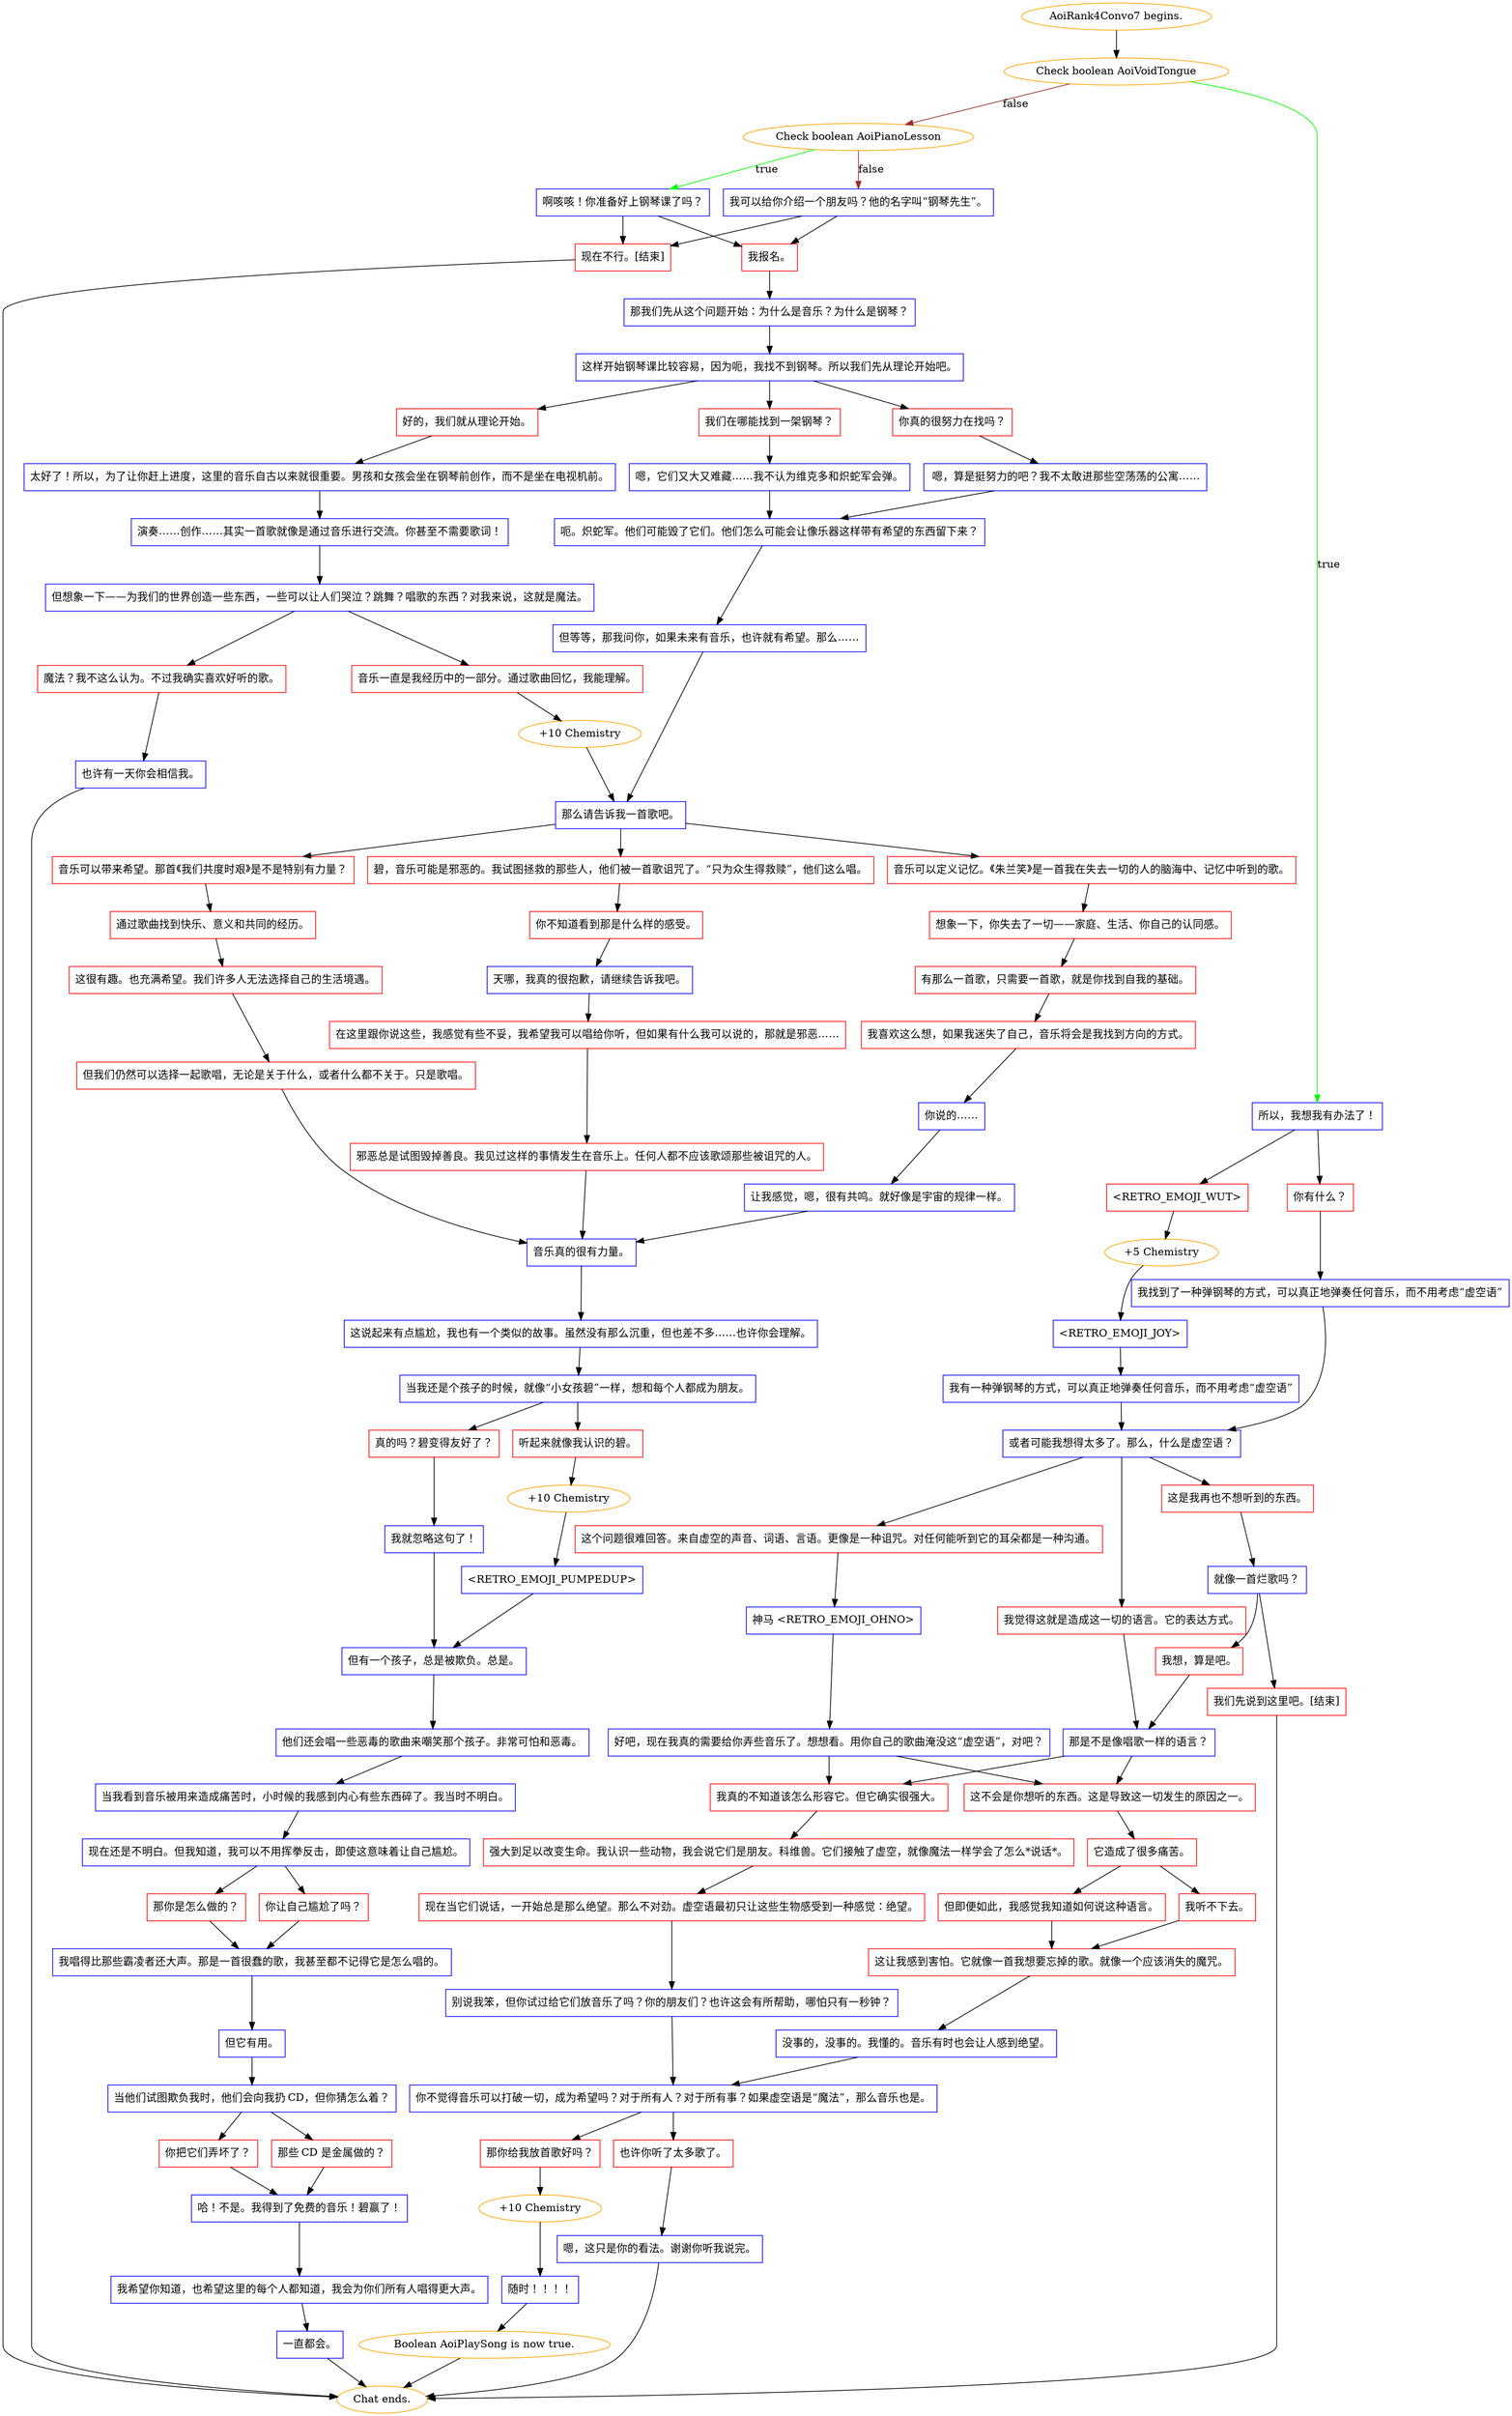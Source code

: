 digraph {
	"AoiRank4Convo7 begins." [color=orange];
		"AoiRank4Convo7 begins." -> j2536274314;
	j2536274314 [label="Check boolean AoiVoidTongue",color=orange];
		j2536274314 -> j935735948 [label=true,color=green];
		j2536274314 -> j3819763007 [label=false,color=brown];
	j935735948 [label="所以，我想我有办法了！",shape=box,color=blue];
		j935735948 -> j3239508617;
		j935735948 -> j2172954072;
	j3819763007 [label="Check boolean AoiPianoLesson",color=orange];
		j3819763007 -> j278639084 [label=true,color=green];
		j3819763007 -> j1092425459 [label=false,color=brown];
	j3239508617 [label="<RETRO_EMOJI_WUT>",shape=box,color=red];
		j3239508617 -> j3866899510;
	j2172954072 [label="你有什么？",shape=box,color=red];
		j2172954072 -> j242473390;
	j278639084 [label="啊咳咳！你准备好上钢琴课了吗？",shape=box,color=blue];
		j278639084 -> j2147286573;
		j278639084 -> j2609053590;
	j1092425459 [label="我可以给你介绍一个朋友吗？他的名字叫“钢琴先生”。",shape=box,color=blue];
		j1092425459 -> j2147286573;
		j1092425459 -> j2609053590;
	j3866899510 [label="+5 Chemistry",color=orange];
		j3866899510 -> j1944112172;
	j242473390 [label="我找到了一种弹钢琴的方式，可以真正地弹奏任何音乐，而不用考虑“虚空语”",shape=box,color=blue];
		j242473390 -> j307093975;
	j2147286573 [label="我报名。",shape=box,color=red];
		j2147286573 -> j2823171494;
	j2609053590 [label="现在不行。[结束]",shape=box,color=red];
		j2609053590 -> "Chat ends.";
	j1944112172 [label="<RETRO_EMOJI_JOY>",shape=box,color=blue];
		j1944112172 -> j493113970;
	j307093975 [label="或者可能我想得太多了。那么，什么是虚空语？",shape=box,color=blue];
		j307093975 -> j959860886;
		j307093975 -> j1098707382;
		j307093975 -> j2416770937;
	j2823171494 [label="那我们先从这个问题开始：为什么是音乐？为什么是钢琴？",shape=box,color=blue];
		j2823171494 -> j3110867879;
	"Chat ends." [color=orange];
	j493113970 [label="我有一种弹钢琴的方式，可以真正地弹奏任何音乐，而不用考虑“虚空语”",shape=box,color=blue];
		j493113970 -> j307093975;
	j959860886 [label="这个问题很难回答。来自虚空的声音、词语、言语。更像是一种诅咒。对任何能听到它的耳朵都是一种沟通。",shape=box,color=red];
		j959860886 -> j3149156341;
	j1098707382 [label="这是我再也不想听到的东西。",shape=box,color=red];
		j1098707382 -> j3089717661;
	j2416770937 [label="我觉得这就是造成这一切的语言。它的表达方式。",shape=box,color=red];
		j2416770937 -> j3144104613;
	j3110867879 [label="这样开始钢琴课比较容易，因为呃，我找不到钢琴。所以我们先从理论开始吧。",shape=box,color=blue];
		j3110867879 -> j3256011011;
		j3110867879 -> j1764063966;
		j3110867879 -> j1360784064;
	j3149156341 [label="神马 <RETRO_EMOJI_OHNO>",shape=box,color=blue];
		j3149156341 -> j3032597431;
	j3089717661 [label="就像一首烂歌吗？",shape=box,color=blue];
		j3089717661 -> j59618124;
		j3089717661 -> j587164036;
	j3144104613 [label="那是不是像唱歌一样的语言？",shape=box,color=blue];
		j3144104613 -> j325290538;
		j3144104613 -> j475030806;
	j3256011011 [label="好的，我们就从理论开始。",shape=box,color=red];
		j3256011011 -> j544268816;
	j1764063966 [label="你真的很努力在找吗？",shape=box,color=red];
		j1764063966 -> j191837165;
	j1360784064 [label="我们在哪能找到一架钢琴？",shape=box,color=red];
		j1360784064 -> j2371881336;
	j3032597431 [label="好吧，现在我真的需要给你弄些音乐了。想想看。用你自己的歌曲淹没这“虚空语”，对吧？",shape=box,color=blue];
		j3032597431 -> j325290538;
		j3032597431 -> j475030806;
	j59618124 [label="我们先说到这里吧。[结束]",shape=box,color=red];
		j59618124 -> "Chat ends.";
	j587164036 [label="我想，算是吧。",shape=box,color=red];
		j587164036 -> j3144104613;
	j325290538 [label="我真的不知道该怎么形容它。但它确实很强大。",shape=box,color=red];
		j325290538 -> j2079090725;
	j475030806 [label="这不会是你想听的东西。这是导致这一切发生的原因之一。",shape=box,color=red];
		j475030806 -> j1105033485;
	j544268816 [label="太好了！所以，为了让你赶上进度，这里的音乐自古以来就很重要。男孩和女孩会坐在钢琴前创作，而不是坐在电视机前。",shape=box,color=blue];
		j544268816 -> j3454772869;
	j191837165 [label=" 嗯，算是挺努力的吧？我不太敢进那些空荡荡的公寓……",shape=box,color=blue];
		j191837165 -> j457458561;
	j2371881336 [label="嗯，它们又大又难藏……我不认为维克多和炽蛇军会弹。",shape=box,color=blue];
		j2371881336 -> j457458561;
	j2079090725 [label="强大到足以改变生命。我认识一些动物，我会说它们是朋友。科维兽。它们接触了虚空，就像魔法一样学会了怎么*说话*。",shape=box,color=red];
		j2079090725 -> j3103501691;
	j1105033485 [label="它造成了很多痛苦。",shape=box,color=red];
		j1105033485 -> j1291223565;
		j1105033485 -> j466304621;
	j3454772869 [label="演奏……创作……其实一首歌就像是通过音乐进行交流。你甚至不需要歌词！",shape=box,color=blue];
		j3454772869 -> j3163665753;
	j457458561 [label="呃。炽蛇军。他们可能毁了它们。他们怎么可能会让像乐器这样带有希望的东西留下来？",shape=box,color=blue];
		j457458561 -> j925506036;
	j3103501691 [label="现在当它们说话，一开始总是那么绝望。那么不对劲。虚空语最初只让这些生物感受到一种感觉：绝望。",shape=box,color=red];
		j3103501691 -> j1486861531;
	j1291223565 [label="我听不下去。",shape=box,color=red];
		j1291223565 -> j2195052617;
	j466304621 [label="但即便如此，我感觉我知道如何说这种语言。",shape=box,color=red];
		j466304621 -> j2195052617;
	j3163665753 [label="但想象一下——为我们的世界创造一些东西，一些可以让人们哭泣？跳舞？唱歌的东西？对我来说，这就是魔法。",shape=box,color=blue];
		j3163665753 -> j41293183;
		j3163665753 -> j2353579289;
	j925506036 [label="但等等，那我问你，如果未来有音乐，也许就有希望。那么……",shape=box,color=blue];
		j925506036 -> j1509174513;
	j1486861531 [label="别说我笨，但你试过给它们放音乐了吗？你的朋友们？也许这会有所帮助，哪怕只有一秒钟？",shape=box,color=blue];
		j1486861531 -> j3581087424;
	j2195052617 [label="这让我感到害怕。它就像一首我想要忘掉的歌。就像一个应该消失的魔咒。",shape=box,color=red];
		j2195052617 -> j1503779588;
	j41293183 [label="魔法？我不这么认为。不过我确实喜欢好听的歌。",shape=box,color=red];
		j41293183 -> j813257643;
	j2353579289 [label="音乐一直是我经历中的一部分。通过歌曲回忆，我能理解。",shape=box,color=red];
		j2353579289 -> j1387999060;
	j1509174513 [label="那么请告诉我一首歌吧。",shape=box,color=blue];
		j1509174513 -> j2934178650;
		j1509174513 -> j1929879595;
		j1509174513 -> j2714996104;
	j3581087424 [label="你不觉得音乐可以打破一切，成为希望吗？对于所有人？对于所有事？如果虚空语是“魔法”，那么音乐也是。",shape=box,color=blue];
		j3581087424 -> j862903604;
		j3581087424 -> j1700841230;
	j1503779588 [label="没事的，没事的。我懂的。音乐有时也会让人感到绝望。",shape=box,color=blue];
		j1503779588 -> j3581087424;
	j813257643 [label="也许有一天你会相信我。",shape=box,color=blue];
		j813257643 -> "Chat ends.";
	j1387999060 [label="+10 Chemistry",color=orange];
		j1387999060 -> j1509174513;
	j2934178650 [label="音乐可以定义记忆。《朱兰笑》是一首我在失去一切的人的脑海中、记忆中听到的歌。",shape=box,color=red];
		j2934178650 -> j3706728754;
	j1929879595 [label="音乐可以带来希望。那首《我们共度时艰》是不是特别有力量？",shape=box,color=red];
		j1929879595 -> j1635405180;
	j2714996104 [label="碧，音乐可能是邪恶的。我试图拯救的那些人，他们被一首歌诅咒了。“只为众生得救赎”，他们这么唱。",shape=box,color=red];
		j2714996104 -> j4037288037;
	j862903604 [label="那你给我放首歌好吗？",shape=box,color=red];
		j862903604 -> j2680607098;
	j1700841230 [label="也许你听了太多歌了。",shape=box,color=red];
		j1700841230 -> j2255888950;
	j3706728754 [label="想象一下，你失去了一切——家庭、生活、你自己的认同感。",shape=box,color=red];
		j3706728754 -> j2679251675;
	j1635405180 [label="通过歌曲找到快乐、意义和共同的经历。",shape=box,color=red];
		j1635405180 -> j3343724008;
	j4037288037 [label="你不知道看到那是什么样的感受。",shape=box,color=red];
		j4037288037 -> j449484119;
	j2680607098 [label="+10 Chemistry",color=orange];
		j2680607098 -> j3590593119;
	j2255888950 [label="嗯，这只是你的看法。谢谢你听我说完。",shape=box,color=blue];
		j2255888950 -> "Chat ends.";
	j2679251675 [label="有那么一首歌，只需要一首歌，就是你找到自我的基础。",shape=box,color=red];
		j2679251675 -> j2338606436;
	j3343724008 [label="这很有趣。也充满希望。我们许多人无法选择自己的生活境遇。",shape=box,color=red];
		j3343724008 -> j839164456;
	j449484119 [label="天哪，我真的很抱歉，请继续告诉我吧。",shape=box,color=blue];
		j449484119 -> j2839545527;
	j3590593119 [label="随时！！！！",shape=box,color=blue];
		j3590593119 -> j4141513296;
	j2338606436 [label="我喜欢这么想，如果我迷失了自己，音乐将会是我找到方向的方式。",shape=box,color=red];
		j2338606436 -> j537216484;
	j839164456 [label="但我们仍然可以选择一起歌唱，无论是关于什么，或者什么都不关于。只是歌唱。",shape=box,color=red];
		j839164456 -> j1456428807;
	j2839545527 [label="在这里跟你说这些，我感觉有些不妥，我希望我可以唱给你听，但如果有什么我可以说的，那就是邪恶……",shape=box,color=red];
		j2839545527 -> j2692892308;
	j4141513296 [label="Boolean AoiPlaySong is now true.",color=orange];
		j4141513296 -> "Chat ends.";
	j537216484 [label="你说的……",shape=box,color=blue];
		j537216484 -> j3991156954;
	j1456428807 [label="音乐真的很有力量。",shape=box,color=blue];
		j1456428807 -> j1865898287;
	j2692892308 [label="邪恶总是试图毁掉善良。我见过这样的事情发生在音乐上。任何人都不应该歌颂那些被诅咒的人。",shape=box,color=red];
		j2692892308 -> j1456428807;
	j3991156954 [label="让我感觉，嗯，很有共鸣。就好像是宇宙的规律一样。",shape=box,color=blue];
		j3991156954 -> j1456428807;
	j1865898287 [label="这说起来有点尴尬，我也有一个类似的故事。虽然没有那么沉重，但也差不多……也许你会理解。",shape=box,color=blue];
		j1865898287 -> j3741107981;
	j3741107981 [label="当我还是个孩子的时候，就像“小女孩碧”一样，想和每个人都成为朋友。",shape=box,color=blue];
		j3741107981 -> j4225861684;
		j3741107981 -> j1786177340;
	j4225861684 [label="听起来就像我认识的碧。",shape=box,color=red];
		j4225861684 -> j2176617945;
	j1786177340 [label="真的吗？碧变得友好了？",shape=box,color=red];
		j1786177340 -> j1977251722;
	j2176617945 [label="+10 Chemistry",color=orange];
		j2176617945 -> j1673063105;
	j1977251722 [label="我就忽略这句了！",shape=box,color=blue];
		j1977251722 -> j2055369877;
	j1673063105 [label="<RETRO_EMOJI_PUMPEDUP>",shape=box,color=blue];
		j1673063105 -> j2055369877;
	j2055369877 [label="但有一个孩子，总是被欺负。总是。",shape=box,color=blue];
		j2055369877 -> j4127119863;
	j4127119863 [label="他们还会唱一些恶毒的歌曲来嘲笑那个孩子。非常可怕和恶毒。",shape=box,color=blue];
		j4127119863 -> j212017391;
	j212017391 [label="当我看到音乐被用来造成痛苦时，小时候的我感到内心有些东西碎了。我当时不明白。",shape=box,color=blue];
		j212017391 -> j1261424468;
	j1261424468 [label="现在还是不明白。但我知道，我可以不用挥拳反击，即使这意味着让自己尴尬。",shape=box,color=blue];
		j1261424468 -> j1679300310;
		j1261424468 -> j1907300325;
	j1679300310 [label="那你是怎么做的？",shape=box,color=red];
		j1679300310 -> j2196535445;
	j1907300325 [label="你让自己尴尬了吗？",shape=box,color=red];
		j1907300325 -> j2196535445;
	j2196535445 [label="我唱得比那些霸凌者还大声。那是一首很蠢的歌，我甚至都不记得它是怎么唱的。",shape=box,color=blue];
		j2196535445 -> j1165792634;
	j1165792634 [label="但它有用。",shape=box,color=blue];
		j1165792634 -> j2799760292;
	j2799760292 [label="当他们试图欺负我时，他们会向我扔 CD，但你猜怎么着？",shape=box,color=blue];
		j2799760292 -> j269538836;
		j2799760292 -> j564321625;
	j269538836 [label="那些 CD 是金属做的？",shape=box,color=red];
		j269538836 -> j2175176336;
	j564321625 [label="你把它们弄坏了？",shape=box,color=red];
		j564321625 -> j2175176336;
	j2175176336 [label="哈！不是。我得到了免费的音乐！碧赢了！",shape=box,color=blue];
		j2175176336 -> j3410888569;
	j3410888569 [label="我希望你知道，也希望这里的每个人都知道，我会为你们所有人唱得更大声。",shape=box,color=blue];
		j3410888569 -> j4168980924;
	j4168980924 [label="一直都会。",shape=box,color=blue];
		j4168980924 -> "Chat ends.";
}